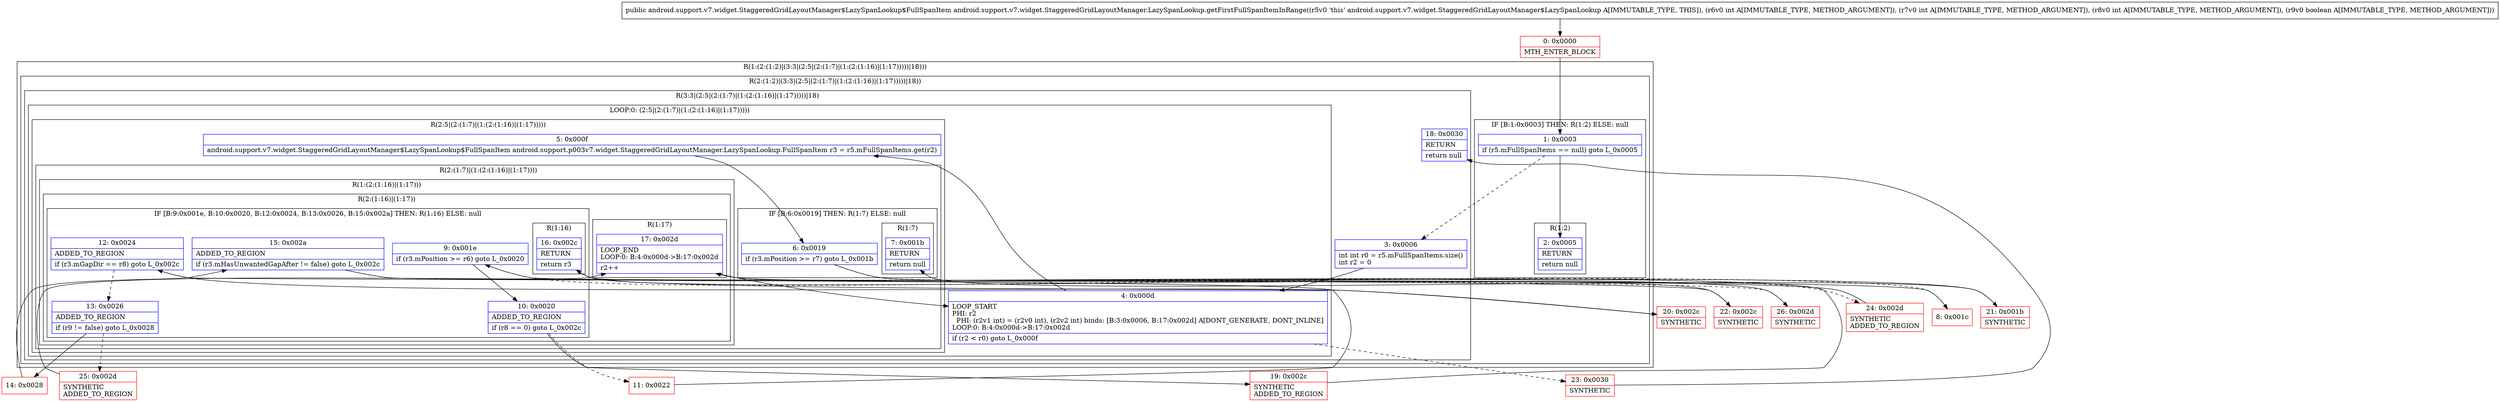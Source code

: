 digraph "CFG forandroid.support.v7.widget.StaggeredGridLayoutManager.LazySpanLookup.getFirstFullSpanItemInRange(IIIZ)Landroid\/support\/v7\/widget\/StaggeredGridLayoutManager$LazySpanLookup$FullSpanItem;" {
subgraph cluster_Region_1334518853 {
label = "R(1:(2:(1:2)|(3:3|(2:5|(2:(1:7)|(1:(2:(1:16)|(1:17)))))|18)))";
node [shape=record,color=blue];
subgraph cluster_Region_195442691 {
label = "R(2:(1:2)|(3:3|(2:5|(2:(1:7)|(1:(2:(1:16)|(1:17)))))|18))";
node [shape=record,color=blue];
subgraph cluster_IfRegion_372967883 {
label = "IF [B:1:0x0003] THEN: R(1:2) ELSE: null";
node [shape=record,color=blue];
Node_1 [shape=record,label="{1\:\ 0x0003|if (r5.mFullSpanItems == null) goto L_0x0005\l}"];
subgraph cluster_Region_1068908853 {
label = "R(1:2)";
node [shape=record,color=blue];
Node_2 [shape=record,label="{2\:\ 0x0005|RETURN\l|return null\l}"];
}
}
subgraph cluster_Region_1855132483 {
label = "R(3:3|(2:5|(2:(1:7)|(1:(2:(1:16)|(1:17)))))|18)";
node [shape=record,color=blue];
Node_3 [shape=record,label="{3\:\ 0x0006|int int r0 = r5.mFullSpanItems.size()\lint r2 = 0\l}"];
subgraph cluster_LoopRegion_1977421545 {
label = "LOOP:0: (2:5|(2:(1:7)|(1:(2:(1:16)|(1:17)))))";
node [shape=record,color=blue];
Node_4 [shape=record,label="{4\:\ 0x000d|LOOP_START\lPHI: r2 \l  PHI: (r2v1 int) = (r2v0 int), (r2v2 int) binds: [B:3:0x0006, B:17:0x002d] A[DONT_GENERATE, DONT_INLINE]\lLOOP:0: B:4:0x000d\-\>B:17:0x002d\l|if (r2 \< r0) goto L_0x000f\l}"];
subgraph cluster_Region_902345189 {
label = "R(2:5|(2:(1:7)|(1:(2:(1:16)|(1:17)))))";
node [shape=record,color=blue];
Node_5 [shape=record,label="{5\:\ 0x000f|android.support.v7.widget.StaggeredGridLayoutManager$LazySpanLookup$FullSpanItem android.support.p003v7.widget.StaggeredGridLayoutManager.LazySpanLookup.FullSpanItem r3 = r5.mFullSpanItems.get(r2)\l}"];
subgraph cluster_Region_688518026 {
label = "R(2:(1:7)|(1:(2:(1:16)|(1:17))))";
node [shape=record,color=blue];
subgraph cluster_IfRegion_1136108820 {
label = "IF [B:6:0x0019] THEN: R(1:7) ELSE: null";
node [shape=record,color=blue];
Node_6 [shape=record,label="{6\:\ 0x0019|if (r3.mPosition \>= r7) goto L_0x001b\l}"];
subgraph cluster_Region_324378760 {
label = "R(1:7)";
node [shape=record,color=blue];
Node_7 [shape=record,label="{7\:\ 0x001b|RETURN\l|return null\l}"];
}
}
subgraph cluster_Region_1567528568 {
label = "R(1:(2:(1:16)|(1:17)))";
node [shape=record,color=blue];
subgraph cluster_Region_1356651273 {
label = "R(2:(1:16)|(1:17))";
node [shape=record,color=blue];
subgraph cluster_IfRegion_1585467853 {
label = "IF [B:9:0x001e, B:10:0x0020, B:12:0x0024, B:13:0x0026, B:15:0x002a] THEN: R(1:16) ELSE: null";
node [shape=record,color=blue];
Node_9 [shape=record,label="{9\:\ 0x001e|if (r3.mPosition \>= r6) goto L_0x0020\l}"];
Node_10 [shape=record,label="{10\:\ 0x0020|ADDED_TO_REGION\l|if (r8 == 0) goto L_0x002c\l}"];
Node_12 [shape=record,label="{12\:\ 0x0024|ADDED_TO_REGION\l|if (r3.mGapDir == r8) goto L_0x002c\l}"];
Node_13 [shape=record,label="{13\:\ 0x0026|ADDED_TO_REGION\l|if (r9 != false) goto L_0x0028\l}"];
Node_15 [shape=record,label="{15\:\ 0x002a|ADDED_TO_REGION\l|if (r3.mHasUnwantedGapAfter != false) goto L_0x002c\l}"];
subgraph cluster_Region_394973528 {
label = "R(1:16)";
node [shape=record,color=blue];
Node_16 [shape=record,label="{16\:\ 0x002c|RETURN\l|return r3\l}"];
}
}
subgraph cluster_Region_1354965005 {
label = "R(1:17)";
node [shape=record,color=blue];
Node_17 [shape=record,label="{17\:\ 0x002d|LOOP_END\lLOOP:0: B:4:0x000d\-\>B:17:0x002d\l|r2++\l}"];
}
}
}
}
}
}
Node_18 [shape=record,label="{18\:\ 0x0030|RETURN\l|return null\l}"];
}
}
}
Node_0 [shape=record,color=red,label="{0\:\ 0x0000|MTH_ENTER_BLOCK\l}"];
Node_8 [shape=record,color=red,label="{8\:\ 0x001c}"];
Node_11 [shape=record,color=red,label="{11\:\ 0x0022}"];
Node_14 [shape=record,color=red,label="{14\:\ 0x0028}"];
Node_19 [shape=record,color=red,label="{19\:\ 0x002c|SYNTHETIC\lADDED_TO_REGION\l}"];
Node_20 [shape=record,color=red,label="{20\:\ 0x002c|SYNTHETIC\l}"];
Node_21 [shape=record,color=red,label="{21\:\ 0x001b|SYNTHETIC\l}"];
Node_22 [shape=record,color=red,label="{22\:\ 0x002c|SYNTHETIC\l}"];
Node_23 [shape=record,color=red,label="{23\:\ 0x0030|SYNTHETIC\l}"];
Node_24 [shape=record,color=red,label="{24\:\ 0x002d|SYNTHETIC\lADDED_TO_REGION\l}"];
Node_25 [shape=record,color=red,label="{25\:\ 0x002d|SYNTHETIC\lADDED_TO_REGION\l}"];
Node_26 [shape=record,color=red,label="{26\:\ 0x002d|SYNTHETIC\l}"];
MethodNode[shape=record,label="{public android.support.v7.widget.StaggeredGridLayoutManager$LazySpanLookup$FullSpanItem android.support.v7.widget.StaggeredGridLayoutManager.LazySpanLookup.getFirstFullSpanItemInRange((r5v0 'this' android.support.v7.widget.StaggeredGridLayoutManager$LazySpanLookup A[IMMUTABLE_TYPE, THIS]), (r6v0 int A[IMMUTABLE_TYPE, METHOD_ARGUMENT]), (r7v0 int A[IMMUTABLE_TYPE, METHOD_ARGUMENT]), (r8v0 int A[IMMUTABLE_TYPE, METHOD_ARGUMENT]), (r9v0 boolean A[IMMUTABLE_TYPE, METHOD_ARGUMENT])) }"];
MethodNode -> Node_0;
Node_1 -> Node_2;
Node_1 -> Node_3[style=dashed];
Node_3 -> Node_4;
Node_4 -> Node_5;
Node_4 -> Node_23[style=dashed];
Node_5 -> Node_6;
Node_6 -> Node_8[style=dashed];
Node_6 -> Node_21;
Node_9 -> Node_10;
Node_9 -> Node_24[style=dashed];
Node_10 -> Node_11[style=dashed];
Node_10 -> Node_19;
Node_12 -> Node_13[style=dashed];
Node_12 -> Node_20;
Node_13 -> Node_14;
Node_13 -> Node_25[style=dashed];
Node_15 -> Node_22;
Node_15 -> Node_26[style=dashed];
Node_17 -> Node_4;
Node_0 -> Node_1;
Node_8 -> Node_9;
Node_11 -> Node_12;
Node_14 -> Node_15;
Node_19 -> Node_16;
Node_20 -> Node_16;
Node_21 -> Node_7;
Node_22 -> Node_16;
Node_23 -> Node_18;
Node_24 -> Node_17;
Node_25 -> Node_17;
Node_26 -> Node_17;
}

